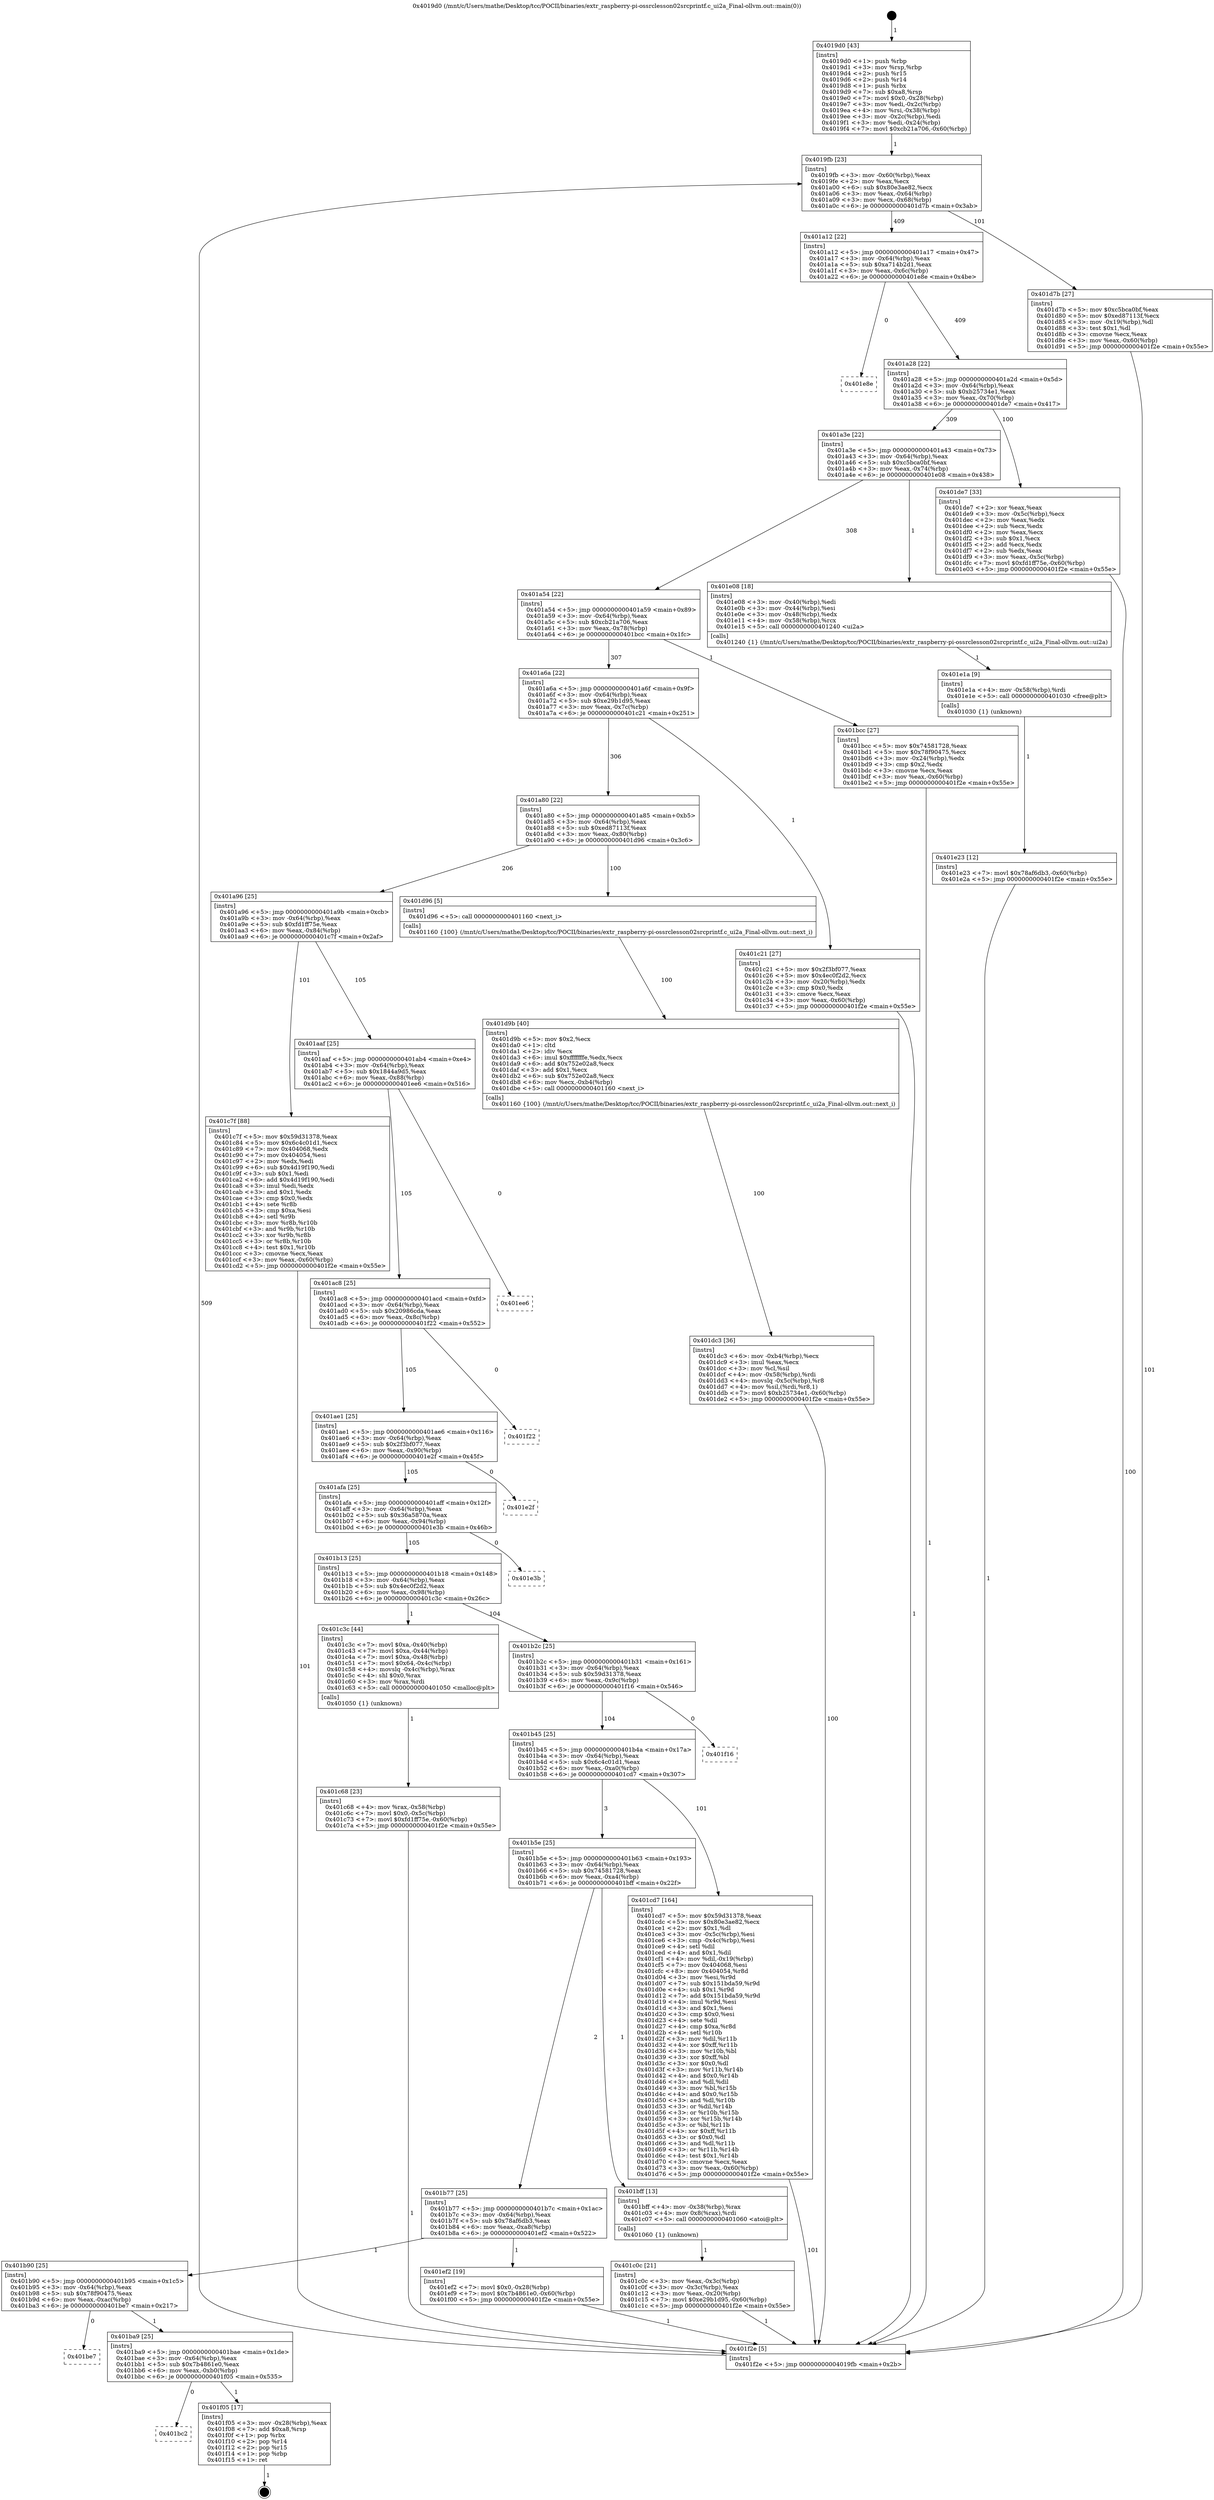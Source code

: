 digraph "0x4019d0" {
  label = "0x4019d0 (/mnt/c/Users/mathe/Desktop/tcc/POCII/binaries/extr_raspberry-pi-ossrclesson02srcprintf.c_ui2a_Final-ollvm.out::main(0))"
  labelloc = "t"
  node[shape=record]

  Entry [label="",width=0.3,height=0.3,shape=circle,fillcolor=black,style=filled]
  "0x4019fb" [label="{
     0x4019fb [23]\l
     | [instrs]\l
     &nbsp;&nbsp;0x4019fb \<+3\>: mov -0x60(%rbp),%eax\l
     &nbsp;&nbsp;0x4019fe \<+2\>: mov %eax,%ecx\l
     &nbsp;&nbsp;0x401a00 \<+6\>: sub $0x80e3ae82,%ecx\l
     &nbsp;&nbsp;0x401a06 \<+3\>: mov %eax,-0x64(%rbp)\l
     &nbsp;&nbsp;0x401a09 \<+3\>: mov %ecx,-0x68(%rbp)\l
     &nbsp;&nbsp;0x401a0c \<+6\>: je 0000000000401d7b \<main+0x3ab\>\l
  }"]
  "0x401d7b" [label="{
     0x401d7b [27]\l
     | [instrs]\l
     &nbsp;&nbsp;0x401d7b \<+5\>: mov $0xc5bca0bf,%eax\l
     &nbsp;&nbsp;0x401d80 \<+5\>: mov $0xed87113f,%ecx\l
     &nbsp;&nbsp;0x401d85 \<+3\>: mov -0x19(%rbp),%dl\l
     &nbsp;&nbsp;0x401d88 \<+3\>: test $0x1,%dl\l
     &nbsp;&nbsp;0x401d8b \<+3\>: cmovne %ecx,%eax\l
     &nbsp;&nbsp;0x401d8e \<+3\>: mov %eax,-0x60(%rbp)\l
     &nbsp;&nbsp;0x401d91 \<+5\>: jmp 0000000000401f2e \<main+0x55e\>\l
  }"]
  "0x401a12" [label="{
     0x401a12 [22]\l
     | [instrs]\l
     &nbsp;&nbsp;0x401a12 \<+5\>: jmp 0000000000401a17 \<main+0x47\>\l
     &nbsp;&nbsp;0x401a17 \<+3\>: mov -0x64(%rbp),%eax\l
     &nbsp;&nbsp;0x401a1a \<+5\>: sub $0xa714b2d1,%eax\l
     &nbsp;&nbsp;0x401a1f \<+3\>: mov %eax,-0x6c(%rbp)\l
     &nbsp;&nbsp;0x401a22 \<+6\>: je 0000000000401e8e \<main+0x4be\>\l
  }"]
  Exit [label="",width=0.3,height=0.3,shape=circle,fillcolor=black,style=filled,peripheries=2]
  "0x401e8e" [label="{
     0x401e8e\l
  }", style=dashed]
  "0x401a28" [label="{
     0x401a28 [22]\l
     | [instrs]\l
     &nbsp;&nbsp;0x401a28 \<+5\>: jmp 0000000000401a2d \<main+0x5d\>\l
     &nbsp;&nbsp;0x401a2d \<+3\>: mov -0x64(%rbp),%eax\l
     &nbsp;&nbsp;0x401a30 \<+5\>: sub $0xb25734e1,%eax\l
     &nbsp;&nbsp;0x401a35 \<+3\>: mov %eax,-0x70(%rbp)\l
     &nbsp;&nbsp;0x401a38 \<+6\>: je 0000000000401de7 \<main+0x417\>\l
  }"]
  "0x401bc2" [label="{
     0x401bc2\l
  }", style=dashed]
  "0x401de7" [label="{
     0x401de7 [33]\l
     | [instrs]\l
     &nbsp;&nbsp;0x401de7 \<+2\>: xor %eax,%eax\l
     &nbsp;&nbsp;0x401de9 \<+3\>: mov -0x5c(%rbp),%ecx\l
     &nbsp;&nbsp;0x401dec \<+2\>: mov %eax,%edx\l
     &nbsp;&nbsp;0x401dee \<+2\>: sub %ecx,%edx\l
     &nbsp;&nbsp;0x401df0 \<+2\>: mov %eax,%ecx\l
     &nbsp;&nbsp;0x401df2 \<+3\>: sub $0x1,%ecx\l
     &nbsp;&nbsp;0x401df5 \<+2\>: add %ecx,%edx\l
     &nbsp;&nbsp;0x401df7 \<+2\>: sub %edx,%eax\l
     &nbsp;&nbsp;0x401df9 \<+3\>: mov %eax,-0x5c(%rbp)\l
     &nbsp;&nbsp;0x401dfc \<+7\>: movl $0xfd1ff75e,-0x60(%rbp)\l
     &nbsp;&nbsp;0x401e03 \<+5\>: jmp 0000000000401f2e \<main+0x55e\>\l
  }"]
  "0x401a3e" [label="{
     0x401a3e [22]\l
     | [instrs]\l
     &nbsp;&nbsp;0x401a3e \<+5\>: jmp 0000000000401a43 \<main+0x73\>\l
     &nbsp;&nbsp;0x401a43 \<+3\>: mov -0x64(%rbp),%eax\l
     &nbsp;&nbsp;0x401a46 \<+5\>: sub $0xc5bca0bf,%eax\l
     &nbsp;&nbsp;0x401a4b \<+3\>: mov %eax,-0x74(%rbp)\l
     &nbsp;&nbsp;0x401a4e \<+6\>: je 0000000000401e08 \<main+0x438\>\l
  }"]
  "0x401f05" [label="{
     0x401f05 [17]\l
     | [instrs]\l
     &nbsp;&nbsp;0x401f05 \<+3\>: mov -0x28(%rbp),%eax\l
     &nbsp;&nbsp;0x401f08 \<+7\>: add $0xa8,%rsp\l
     &nbsp;&nbsp;0x401f0f \<+1\>: pop %rbx\l
     &nbsp;&nbsp;0x401f10 \<+2\>: pop %r14\l
     &nbsp;&nbsp;0x401f12 \<+2\>: pop %r15\l
     &nbsp;&nbsp;0x401f14 \<+1\>: pop %rbp\l
     &nbsp;&nbsp;0x401f15 \<+1\>: ret\l
  }"]
  "0x401e08" [label="{
     0x401e08 [18]\l
     | [instrs]\l
     &nbsp;&nbsp;0x401e08 \<+3\>: mov -0x40(%rbp),%edi\l
     &nbsp;&nbsp;0x401e0b \<+3\>: mov -0x44(%rbp),%esi\l
     &nbsp;&nbsp;0x401e0e \<+3\>: mov -0x48(%rbp),%edx\l
     &nbsp;&nbsp;0x401e11 \<+4\>: mov -0x58(%rbp),%rcx\l
     &nbsp;&nbsp;0x401e15 \<+5\>: call 0000000000401240 \<ui2a\>\l
     | [calls]\l
     &nbsp;&nbsp;0x401240 \{1\} (/mnt/c/Users/mathe/Desktop/tcc/POCII/binaries/extr_raspberry-pi-ossrclesson02srcprintf.c_ui2a_Final-ollvm.out::ui2a)\l
  }"]
  "0x401a54" [label="{
     0x401a54 [22]\l
     | [instrs]\l
     &nbsp;&nbsp;0x401a54 \<+5\>: jmp 0000000000401a59 \<main+0x89\>\l
     &nbsp;&nbsp;0x401a59 \<+3\>: mov -0x64(%rbp),%eax\l
     &nbsp;&nbsp;0x401a5c \<+5\>: sub $0xcb21a706,%eax\l
     &nbsp;&nbsp;0x401a61 \<+3\>: mov %eax,-0x78(%rbp)\l
     &nbsp;&nbsp;0x401a64 \<+6\>: je 0000000000401bcc \<main+0x1fc\>\l
  }"]
  "0x401ba9" [label="{
     0x401ba9 [25]\l
     | [instrs]\l
     &nbsp;&nbsp;0x401ba9 \<+5\>: jmp 0000000000401bae \<main+0x1de\>\l
     &nbsp;&nbsp;0x401bae \<+3\>: mov -0x64(%rbp),%eax\l
     &nbsp;&nbsp;0x401bb1 \<+5\>: sub $0x7b4861e0,%eax\l
     &nbsp;&nbsp;0x401bb6 \<+6\>: mov %eax,-0xb0(%rbp)\l
     &nbsp;&nbsp;0x401bbc \<+6\>: je 0000000000401f05 \<main+0x535\>\l
  }"]
  "0x401bcc" [label="{
     0x401bcc [27]\l
     | [instrs]\l
     &nbsp;&nbsp;0x401bcc \<+5\>: mov $0x74581728,%eax\l
     &nbsp;&nbsp;0x401bd1 \<+5\>: mov $0x78f90475,%ecx\l
     &nbsp;&nbsp;0x401bd6 \<+3\>: mov -0x24(%rbp),%edx\l
     &nbsp;&nbsp;0x401bd9 \<+3\>: cmp $0x2,%edx\l
     &nbsp;&nbsp;0x401bdc \<+3\>: cmovne %ecx,%eax\l
     &nbsp;&nbsp;0x401bdf \<+3\>: mov %eax,-0x60(%rbp)\l
     &nbsp;&nbsp;0x401be2 \<+5\>: jmp 0000000000401f2e \<main+0x55e\>\l
  }"]
  "0x401a6a" [label="{
     0x401a6a [22]\l
     | [instrs]\l
     &nbsp;&nbsp;0x401a6a \<+5\>: jmp 0000000000401a6f \<main+0x9f\>\l
     &nbsp;&nbsp;0x401a6f \<+3\>: mov -0x64(%rbp),%eax\l
     &nbsp;&nbsp;0x401a72 \<+5\>: sub $0xe29b1d95,%eax\l
     &nbsp;&nbsp;0x401a77 \<+3\>: mov %eax,-0x7c(%rbp)\l
     &nbsp;&nbsp;0x401a7a \<+6\>: je 0000000000401c21 \<main+0x251\>\l
  }"]
  "0x401f2e" [label="{
     0x401f2e [5]\l
     | [instrs]\l
     &nbsp;&nbsp;0x401f2e \<+5\>: jmp 00000000004019fb \<main+0x2b\>\l
  }"]
  "0x4019d0" [label="{
     0x4019d0 [43]\l
     | [instrs]\l
     &nbsp;&nbsp;0x4019d0 \<+1\>: push %rbp\l
     &nbsp;&nbsp;0x4019d1 \<+3\>: mov %rsp,%rbp\l
     &nbsp;&nbsp;0x4019d4 \<+2\>: push %r15\l
     &nbsp;&nbsp;0x4019d6 \<+2\>: push %r14\l
     &nbsp;&nbsp;0x4019d8 \<+1\>: push %rbx\l
     &nbsp;&nbsp;0x4019d9 \<+7\>: sub $0xa8,%rsp\l
     &nbsp;&nbsp;0x4019e0 \<+7\>: movl $0x0,-0x28(%rbp)\l
     &nbsp;&nbsp;0x4019e7 \<+3\>: mov %edi,-0x2c(%rbp)\l
     &nbsp;&nbsp;0x4019ea \<+4\>: mov %rsi,-0x38(%rbp)\l
     &nbsp;&nbsp;0x4019ee \<+3\>: mov -0x2c(%rbp),%edi\l
     &nbsp;&nbsp;0x4019f1 \<+3\>: mov %edi,-0x24(%rbp)\l
     &nbsp;&nbsp;0x4019f4 \<+7\>: movl $0xcb21a706,-0x60(%rbp)\l
  }"]
  "0x401be7" [label="{
     0x401be7\l
  }", style=dashed]
  "0x401c21" [label="{
     0x401c21 [27]\l
     | [instrs]\l
     &nbsp;&nbsp;0x401c21 \<+5\>: mov $0x2f3bf077,%eax\l
     &nbsp;&nbsp;0x401c26 \<+5\>: mov $0x4ec0f2d2,%ecx\l
     &nbsp;&nbsp;0x401c2b \<+3\>: mov -0x20(%rbp),%edx\l
     &nbsp;&nbsp;0x401c2e \<+3\>: cmp $0x0,%edx\l
     &nbsp;&nbsp;0x401c31 \<+3\>: cmove %ecx,%eax\l
     &nbsp;&nbsp;0x401c34 \<+3\>: mov %eax,-0x60(%rbp)\l
     &nbsp;&nbsp;0x401c37 \<+5\>: jmp 0000000000401f2e \<main+0x55e\>\l
  }"]
  "0x401a80" [label="{
     0x401a80 [22]\l
     | [instrs]\l
     &nbsp;&nbsp;0x401a80 \<+5\>: jmp 0000000000401a85 \<main+0xb5\>\l
     &nbsp;&nbsp;0x401a85 \<+3\>: mov -0x64(%rbp),%eax\l
     &nbsp;&nbsp;0x401a88 \<+5\>: sub $0xed87113f,%eax\l
     &nbsp;&nbsp;0x401a8d \<+3\>: mov %eax,-0x80(%rbp)\l
     &nbsp;&nbsp;0x401a90 \<+6\>: je 0000000000401d96 \<main+0x3c6\>\l
  }"]
  "0x401b90" [label="{
     0x401b90 [25]\l
     | [instrs]\l
     &nbsp;&nbsp;0x401b90 \<+5\>: jmp 0000000000401b95 \<main+0x1c5\>\l
     &nbsp;&nbsp;0x401b95 \<+3\>: mov -0x64(%rbp),%eax\l
     &nbsp;&nbsp;0x401b98 \<+5\>: sub $0x78f90475,%eax\l
     &nbsp;&nbsp;0x401b9d \<+6\>: mov %eax,-0xac(%rbp)\l
     &nbsp;&nbsp;0x401ba3 \<+6\>: je 0000000000401be7 \<main+0x217\>\l
  }"]
  "0x401d96" [label="{
     0x401d96 [5]\l
     | [instrs]\l
     &nbsp;&nbsp;0x401d96 \<+5\>: call 0000000000401160 \<next_i\>\l
     | [calls]\l
     &nbsp;&nbsp;0x401160 \{100\} (/mnt/c/Users/mathe/Desktop/tcc/POCII/binaries/extr_raspberry-pi-ossrclesson02srcprintf.c_ui2a_Final-ollvm.out::next_i)\l
  }"]
  "0x401a96" [label="{
     0x401a96 [25]\l
     | [instrs]\l
     &nbsp;&nbsp;0x401a96 \<+5\>: jmp 0000000000401a9b \<main+0xcb\>\l
     &nbsp;&nbsp;0x401a9b \<+3\>: mov -0x64(%rbp),%eax\l
     &nbsp;&nbsp;0x401a9e \<+5\>: sub $0xfd1ff75e,%eax\l
     &nbsp;&nbsp;0x401aa3 \<+6\>: mov %eax,-0x84(%rbp)\l
     &nbsp;&nbsp;0x401aa9 \<+6\>: je 0000000000401c7f \<main+0x2af\>\l
  }"]
  "0x401ef2" [label="{
     0x401ef2 [19]\l
     | [instrs]\l
     &nbsp;&nbsp;0x401ef2 \<+7\>: movl $0x0,-0x28(%rbp)\l
     &nbsp;&nbsp;0x401ef9 \<+7\>: movl $0x7b4861e0,-0x60(%rbp)\l
     &nbsp;&nbsp;0x401f00 \<+5\>: jmp 0000000000401f2e \<main+0x55e\>\l
  }"]
  "0x401c7f" [label="{
     0x401c7f [88]\l
     | [instrs]\l
     &nbsp;&nbsp;0x401c7f \<+5\>: mov $0x59d31378,%eax\l
     &nbsp;&nbsp;0x401c84 \<+5\>: mov $0x6c4c01d1,%ecx\l
     &nbsp;&nbsp;0x401c89 \<+7\>: mov 0x404068,%edx\l
     &nbsp;&nbsp;0x401c90 \<+7\>: mov 0x404054,%esi\l
     &nbsp;&nbsp;0x401c97 \<+2\>: mov %edx,%edi\l
     &nbsp;&nbsp;0x401c99 \<+6\>: sub $0x4d19f190,%edi\l
     &nbsp;&nbsp;0x401c9f \<+3\>: sub $0x1,%edi\l
     &nbsp;&nbsp;0x401ca2 \<+6\>: add $0x4d19f190,%edi\l
     &nbsp;&nbsp;0x401ca8 \<+3\>: imul %edi,%edx\l
     &nbsp;&nbsp;0x401cab \<+3\>: and $0x1,%edx\l
     &nbsp;&nbsp;0x401cae \<+3\>: cmp $0x0,%edx\l
     &nbsp;&nbsp;0x401cb1 \<+4\>: sete %r8b\l
     &nbsp;&nbsp;0x401cb5 \<+3\>: cmp $0xa,%esi\l
     &nbsp;&nbsp;0x401cb8 \<+4\>: setl %r9b\l
     &nbsp;&nbsp;0x401cbc \<+3\>: mov %r8b,%r10b\l
     &nbsp;&nbsp;0x401cbf \<+3\>: and %r9b,%r10b\l
     &nbsp;&nbsp;0x401cc2 \<+3\>: xor %r9b,%r8b\l
     &nbsp;&nbsp;0x401cc5 \<+3\>: or %r8b,%r10b\l
     &nbsp;&nbsp;0x401cc8 \<+4\>: test $0x1,%r10b\l
     &nbsp;&nbsp;0x401ccc \<+3\>: cmovne %ecx,%eax\l
     &nbsp;&nbsp;0x401ccf \<+3\>: mov %eax,-0x60(%rbp)\l
     &nbsp;&nbsp;0x401cd2 \<+5\>: jmp 0000000000401f2e \<main+0x55e\>\l
  }"]
  "0x401aaf" [label="{
     0x401aaf [25]\l
     | [instrs]\l
     &nbsp;&nbsp;0x401aaf \<+5\>: jmp 0000000000401ab4 \<main+0xe4\>\l
     &nbsp;&nbsp;0x401ab4 \<+3\>: mov -0x64(%rbp),%eax\l
     &nbsp;&nbsp;0x401ab7 \<+5\>: sub $0x1844a9d5,%eax\l
     &nbsp;&nbsp;0x401abc \<+6\>: mov %eax,-0x88(%rbp)\l
     &nbsp;&nbsp;0x401ac2 \<+6\>: je 0000000000401ee6 \<main+0x516\>\l
  }"]
  "0x401e23" [label="{
     0x401e23 [12]\l
     | [instrs]\l
     &nbsp;&nbsp;0x401e23 \<+7\>: movl $0x78af6db3,-0x60(%rbp)\l
     &nbsp;&nbsp;0x401e2a \<+5\>: jmp 0000000000401f2e \<main+0x55e\>\l
  }"]
  "0x401ee6" [label="{
     0x401ee6\l
  }", style=dashed]
  "0x401ac8" [label="{
     0x401ac8 [25]\l
     | [instrs]\l
     &nbsp;&nbsp;0x401ac8 \<+5\>: jmp 0000000000401acd \<main+0xfd\>\l
     &nbsp;&nbsp;0x401acd \<+3\>: mov -0x64(%rbp),%eax\l
     &nbsp;&nbsp;0x401ad0 \<+5\>: sub $0x20986cda,%eax\l
     &nbsp;&nbsp;0x401ad5 \<+6\>: mov %eax,-0x8c(%rbp)\l
     &nbsp;&nbsp;0x401adb \<+6\>: je 0000000000401f22 \<main+0x552\>\l
  }"]
  "0x401e1a" [label="{
     0x401e1a [9]\l
     | [instrs]\l
     &nbsp;&nbsp;0x401e1a \<+4\>: mov -0x58(%rbp),%rdi\l
     &nbsp;&nbsp;0x401e1e \<+5\>: call 0000000000401030 \<free@plt\>\l
     | [calls]\l
     &nbsp;&nbsp;0x401030 \{1\} (unknown)\l
  }"]
  "0x401f22" [label="{
     0x401f22\l
  }", style=dashed]
  "0x401ae1" [label="{
     0x401ae1 [25]\l
     | [instrs]\l
     &nbsp;&nbsp;0x401ae1 \<+5\>: jmp 0000000000401ae6 \<main+0x116\>\l
     &nbsp;&nbsp;0x401ae6 \<+3\>: mov -0x64(%rbp),%eax\l
     &nbsp;&nbsp;0x401ae9 \<+5\>: sub $0x2f3bf077,%eax\l
     &nbsp;&nbsp;0x401aee \<+6\>: mov %eax,-0x90(%rbp)\l
     &nbsp;&nbsp;0x401af4 \<+6\>: je 0000000000401e2f \<main+0x45f\>\l
  }"]
  "0x401dc3" [label="{
     0x401dc3 [36]\l
     | [instrs]\l
     &nbsp;&nbsp;0x401dc3 \<+6\>: mov -0xb4(%rbp),%ecx\l
     &nbsp;&nbsp;0x401dc9 \<+3\>: imul %eax,%ecx\l
     &nbsp;&nbsp;0x401dcc \<+3\>: mov %cl,%sil\l
     &nbsp;&nbsp;0x401dcf \<+4\>: mov -0x58(%rbp),%rdi\l
     &nbsp;&nbsp;0x401dd3 \<+4\>: movslq -0x5c(%rbp),%r8\l
     &nbsp;&nbsp;0x401dd7 \<+4\>: mov %sil,(%rdi,%r8,1)\l
     &nbsp;&nbsp;0x401ddb \<+7\>: movl $0xb25734e1,-0x60(%rbp)\l
     &nbsp;&nbsp;0x401de2 \<+5\>: jmp 0000000000401f2e \<main+0x55e\>\l
  }"]
  "0x401e2f" [label="{
     0x401e2f\l
  }", style=dashed]
  "0x401afa" [label="{
     0x401afa [25]\l
     | [instrs]\l
     &nbsp;&nbsp;0x401afa \<+5\>: jmp 0000000000401aff \<main+0x12f\>\l
     &nbsp;&nbsp;0x401aff \<+3\>: mov -0x64(%rbp),%eax\l
     &nbsp;&nbsp;0x401b02 \<+5\>: sub $0x36a5870a,%eax\l
     &nbsp;&nbsp;0x401b07 \<+6\>: mov %eax,-0x94(%rbp)\l
     &nbsp;&nbsp;0x401b0d \<+6\>: je 0000000000401e3b \<main+0x46b\>\l
  }"]
  "0x401d9b" [label="{
     0x401d9b [40]\l
     | [instrs]\l
     &nbsp;&nbsp;0x401d9b \<+5\>: mov $0x2,%ecx\l
     &nbsp;&nbsp;0x401da0 \<+1\>: cltd\l
     &nbsp;&nbsp;0x401da1 \<+2\>: idiv %ecx\l
     &nbsp;&nbsp;0x401da3 \<+6\>: imul $0xfffffffe,%edx,%ecx\l
     &nbsp;&nbsp;0x401da9 \<+6\>: add $0x752e02a8,%ecx\l
     &nbsp;&nbsp;0x401daf \<+3\>: add $0x1,%ecx\l
     &nbsp;&nbsp;0x401db2 \<+6\>: sub $0x752e02a8,%ecx\l
     &nbsp;&nbsp;0x401db8 \<+6\>: mov %ecx,-0xb4(%rbp)\l
     &nbsp;&nbsp;0x401dbe \<+5\>: call 0000000000401160 \<next_i\>\l
     | [calls]\l
     &nbsp;&nbsp;0x401160 \{100\} (/mnt/c/Users/mathe/Desktop/tcc/POCII/binaries/extr_raspberry-pi-ossrclesson02srcprintf.c_ui2a_Final-ollvm.out::next_i)\l
  }"]
  "0x401e3b" [label="{
     0x401e3b\l
  }", style=dashed]
  "0x401b13" [label="{
     0x401b13 [25]\l
     | [instrs]\l
     &nbsp;&nbsp;0x401b13 \<+5\>: jmp 0000000000401b18 \<main+0x148\>\l
     &nbsp;&nbsp;0x401b18 \<+3\>: mov -0x64(%rbp),%eax\l
     &nbsp;&nbsp;0x401b1b \<+5\>: sub $0x4ec0f2d2,%eax\l
     &nbsp;&nbsp;0x401b20 \<+6\>: mov %eax,-0x98(%rbp)\l
     &nbsp;&nbsp;0x401b26 \<+6\>: je 0000000000401c3c \<main+0x26c\>\l
  }"]
  "0x401c68" [label="{
     0x401c68 [23]\l
     | [instrs]\l
     &nbsp;&nbsp;0x401c68 \<+4\>: mov %rax,-0x58(%rbp)\l
     &nbsp;&nbsp;0x401c6c \<+7\>: movl $0x0,-0x5c(%rbp)\l
     &nbsp;&nbsp;0x401c73 \<+7\>: movl $0xfd1ff75e,-0x60(%rbp)\l
     &nbsp;&nbsp;0x401c7a \<+5\>: jmp 0000000000401f2e \<main+0x55e\>\l
  }"]
  "0x401c3c" [label="{
     0x401c3c [44]\l
     | [instrs]\l
     &nbsp;&nbsp;0x401c3c \<+7\>: movl $0xa,-0x40(%rbp)\l
     &nbsp;&nbsp;0x401c43 \<+7\>: movl $0xa,-0x44(%rbp)\l
     &nbsp;&nbsp;0x401c4a \<+7\>: movl $0xa,-0x48(%rbp)\l
     &nbsp;&nbsp;0x401c51 \<+7\>: movl $0x64,-0x4c(%rbp)\l
     &nbsp;&nbsp;0x401c58 \<+4\>: movslq -0x4c(%rbp),%rax\l
     &nbsp;&nbsp;0x401c5c \<+4\>: shl $0x0,%rax\l
     &nbsp;&nbsp;0x401c60 \<+3\>: mov %rax,%rdi\l
     &nbsp;&nbsp;0x401c63 \<+5\>: call 0000000000401050 \<malloc@plt\>\l
     | [calls]\l
     &nbsp;&nbsp;0x401050 \{1\} (unknown)\l
  }"]
  "0x401b2c" [label="{
     0x401b2c [25]\l
     | [instrs]\l
     &nbsp;&nbsp;0x401b2c \<+5\>: jmp 0000000000401b31 \<main+0x161\>\l
     &nbsp;&nbsp;0x401b31 \<+3\>: mov -0x64(%rbp),%eax\l
     &nbsp;&nbsp;0x401b34 \<+5\>: sub $0x59d31378,%eax\l
     &nbsp;&nbsp;0x401b39 \<+6\>: mov %eax,-0x9c(%rbp)\l
     &nbsp;&nbsp;0x401b3f \<+6\>: je 0000000000401f16 \<main+0x546\>\l
  }"]
  "0x401c0c" [label="{
     0x401c0c [21]\l
     | [instrs]\l
     &nbsp;&nbsp;0x401c0c \<+3\>: mov %eax,-0x3c(%rbp)\l
     &nbsp;&nbsp;0x401c0f \<+3\>: mov -0x3c(%rbp),%eax\l
     &nbsp;&nbsp;0x401c12 \<+3\>: mov %eax,-0x20(%rbp)\l
     &nbsp;&nbsp;0x401c15 \<+7\>: movl $0xe29b1d95,-0x60(%rbp)\l
     &nbsp;&nbsp;0x401c1c \<+5\>: jmp 0000000000401f2e \<main+0x55e\>\l
  }"]
  "0x401f16" [label="{
     0x401f16\l
  }", style=dashed]
  "0x401b45" [label="{
     0x401b45 [25]\l
     | [instrs]\l
     &nbsp;&nbsp;0x401b45 \<+5\>: jmp 0000000000401b4a \<main+0x17a\>\l
     &nbsp;&nbsp;0x401b4a \<+3\>: mov -0x64(%rbp),%eax\l
     &nbsp;&nbsp;0x401b4d \<+5\>: sub $0x6c4c01d1,%eax\l
     &nbsp;&nbsp;0x401b52 \<+6\>: mov %eax,-0xa0(%rbp)\l
     &nbsp;&nbsp;0x401b58 \<+6\>: je 0000000000401cd7 \<main+0x307\>\l
  }"]
  "0x401b77" [label="{
     0x401b77 [25]\l
     | [instrs]\l
     &nbsp;&nbsp;0x401b77 \<+5\>: jmp 0000000000401b7c \<main+0x1ac\>\l
     &nbsp;&nbsp;0x401b7c \<+3\>: mov -0x64(%rbp),%eax\l
     &nbsp;&nbsp;0x401b7f \<+5\>: sub $0x78af6db3,%eax\l
     &nbsp;&nbsp;0x401b84 \<+6\>: mov %eax,-0xa8(%rbp)\l
     &nbsp;&nbsp;0x401b8a \<+6\>: je 0000000000401ef2 \<main+0x522\>\l
  }"]
  "0x401cd7" [label="{
     0x401cd7 [164]\l
     | [instrs]\l
     &nbsp;&nbsp;0x401cd7 \<+5\>: mov $0x59d31378,%eax\l
     &nbsp;&nbsp;0x401cdc \<+5\>: mov $0x80e3ae82,%ecx\l
     &nbsp;&nbsp;0x401ce1 \<+2\>: mov $0x1,%dl\l
     &nbsp;&nbsp;0x401ce3 \<+3\>: mov -0x5c(%rbp),%esi\l
     &nbsp;&nbsp;0x401ce6 \<+3\>: cmp -0x4c(%rbp),%esi\l
     &nbsp;&nbsp;0x401ce9 \<+4\>: setl %dil\l
     &nbsp;&nbsp;0x401ced \<+4\>: and $0x1,%dil\l
     &nbsp;&nbsp;0x401cf1 \<+4\>: mov %dil,-0x19(%rbp)\l
     &nbsp;&nbsp;0x401cf5 \<+7\>: mov 0x404068,%esi\l
     &nbsp;&nbsp;0x401cfc \<+8\>: mov 0x404054,%r8d\l
     &nbsp;&nbsp;0x401d04 \<+3\>: mov %esi,%r9d\l
     &nbsp;&nbsp;0x401d07 \<+7\>: sub $0x151bda59,%r9d\l
     &nbsp;&nbsp;0x401d0e \<+4\>: sub $0x1,%r9d\l
     &nbsp;&nbsp;0x401d12 \<+7\>: add $0x151bda59,%r9d\l
     &nbsp;&nbsp;0x401d19 \<+4\>: imul %r9d,%esi\l
     &nbsp;&nbsp;0x401d1d \<+3\>: and $0x1,%esi\l
     &nbsp;&nbsp;0x401d20 \<+3\>: cmp $0x0,%esi\l
     &nbsp;&nbsp;0x401d23 \<+4\>: sete %dil\l
     &nbsp;&nbsp;0x401d27 \<+4\>: cmp $0xa,%r8d\l
     &nbsp;&nbsp;0x401d2b \<+4\>: setl %r10b\l
     &nbsp;&nbsp;0x401d2f \<+3\>: mov %dil,%r11b\l
     &nbsp;&nbsp;0x401d32 \<+4\>: xor $0xff,%r11b\l
     &nbsp;&nbsp;0x401d36 \<+3\>: mov %r10b,%bl\l
     &nbsp;&nbsp;0x401d39 \<+3\>: xor $0xff,%bl\l
     &nbsp;&nbsp;0x401d3c \<+3\>: xor $0x0,%dl\l
     &nbsp;&nbsp;0x401d3f \<+3\>: mov %r11b,%r14b\l
     &nbsp;&nbsp;0x401d42 \<+4\>: and $0x0,%r14b\l
     &nbsp;&nbsp;0x401d46 \<+3\>: and %dl,%dil\l
     &nbsp;&nbsp;0x401d49 \<+3\>: mov %bl,%r15b\l
     &nbsp;&nbsp;0x401d4c \<+4\>: and $0x0,%r15b\l
     &nbsp;&nbsp;0x401d50 \<+3\>: and %dl,%r10b\l
     &nbsp;&nbsp;0x401d53 \<+3\>: or %dil,%r14b\l
     &nbsp;&nbsp;0x401d56 \<+3\>: or %r10b,%r15b\l
     &nbsp;&nbsp;0x401d59 \<+3\>: xor %r15b,%r14b\l
     &nbsp;&nbsp;0x401d5c \<+3\>: or %bl,%r11b\l
     &nbsp;&nbsp;0x401d5f \<+4\>: xor $0xff,%r11b\l
     &nbsp;&nbsp;0x401d63 \<+3\>: or $0x0,%dl\l
     &nbsp;&nbsp;0x401d66 \<+3\>: and %dl,%r11b\l
     &nbsp;&nbsp;0x401d69 \<+3\>: or %r11b,%r14b\l
     &nbsp;&nbsp;0x401d6c \<+4\>: test $0x1,%r14b\l
     &nbsp;&nbsp;0x401d70 \<+3\>: cmovne %ecx,%eax\l
     &nbsp;&nbsp;0x401d73 \<+3\>: mov %eax,-0x60(%rbp)\l
     &nbsp;&nbsp;0x401d76 \<+5\>: jmp 0000000000401f2e \<main+0x55e\>\l
  }"]
  "0x401b5e" [label="{
     0x401b5e [25]\l
     | [instrs]\l
     &nbsp;&nbsp;0x401b5e \<+5\>: jmp 0000000000401b63 \<main+0x193\>\l
     &nbsp;&nbsp;0x401b63 \<+3\>: mov -0x64(%rbp),%eax\l
     &nbsp;&nbsp;0x401b66 \<+5\>: sub $0x74581728,%eax\l
     &nbsp;&nbsp;0x401b6b \<+6\>: mov %eax,-0xa4(%rbp)\l
     &nbsp;&nbsp;0x401b71 \<+6\>: je 0000000000401bff \<main+0x22f\>\l
  }"]
  "0x401bff" [label="{
     0x401bff [13]\l
     | [instrs]\l
     &nbsp;&nbsp;0x401bff \<+4\>: mov -0x38(%rbp),%rax\l
     &nbsp;&nbsp;0x401c03 \<+4\>: mov 0x8(%rax),%rdi\l
     &nbsp;&nbsp;0x401c07 \<+5\>: call 0000000000401060 \<atoi@plt\>\l
     | [calls]\l
     &nbsp;&nbsp;0x401060 \{1\} (unknown)\l
  }"]
  Entry -> "0x4019d0" [label=" 1"]
  "0x4019fb" -> "0x401d7b" [label=" 101"]
  "0x4019fb" -> "0x401a12" [label=" 409"]
  "0x401f05" -> Exit [label=" 1"]
  "0x401a12" -> "0x401e8e" [label=" 0"]
  "0x401a12" -> "0x401a28" [label=" 409"]
  "0x401ba9" -> "0x401bc2" [label=" 0"]
  "0x401a28" -> "0x401de7" [label=" 100"]
  "0x401a28" -> "0x401a3e" [label=" 309"]
  "0x401ba9" -> "0x401f05" [label=" 1"]
  "0x401a3e" -> "0x401e08" [label=" 1"]
  "0x401a3e" -> "0x401a54" [label=" 308"]
  "0x401b90" -> "0x401ba9" [label=" 1"]
  "0x401a54" -> "0x401bcc" [label=" 1"]
  "0x401a54" -> "0x401a6a" [label=" 307"]
  "0x401bcc" -> "0x401f2e" [label=" 1"]
  "0x4019d0" -> "0x4019fb" [label=" 1"]
  "0x401f2e" -> "0x4019fb" [label=" 509"]
  "0x401b90" -> "0x401be7" [label=" 0"]
  "0x401a6a" -> "0x401c21" [label=" 1"]
  "0x401a6a" -> "0x401a80" [label=" 306"]
  "0x401ef2" -> "0x401f2e" [label=" 1"]
  "0x401a80" -> "0x401d96" [label=" 100"]
  "0x401a80" -> "0x401a96" [label=" 206"]
  "0x401b77" -> "0x401b90" [label=" 1"]
  "0x401a96" -> "0x401c7f" [label=" 101"]
  "0x401a96" -> "0x401aaf" [label=" 105"]
  "0x401b77" -> "0x401ef2" [label=" 1"]
  "0x401aaf" -> "0x401ee6" [label=" 0"]
  "0x401aaf" -> "0x401ac8" [label=" 105"]
  "0x401e23" -> "0x401f2e" [label=" 1"]
  "0x401ac8" -> "0x401f22" [label=" 0"]
  "0x401ac8" -> "0x401ae1" [label=" 105"]
  "0x401e1a" -> "0x401e23" [label=" 1"]
  "0x401ae1" -> "0x401e2f" [label=" 0"]
  "0x401ae1" -> "0x401afa" [label=" 105"]
  "0x401e08" -> "0x401e1a" [label=" 1"]
  "0x401afa" -> "0x401e3b" [label=" 0"]
  "0x401afa" -> "0x401b13" [label=" 105"]
  "0x401de7" -> "0x401f2e" [label=" 100"]
  "0x401b13" -> "0x401c3c" [label=" 1"]
  "0x401b13" -> "0x401b2c" [label=" 104"]
  "0x401dc3" -> "0x401f2e" [label=" 100"]
  "0x401b2c" -> "0x401f16" [label=" 0"]
  "0x401b2c" -> "0x401b45" [label=" 104"]
  "0x401d9b" -> "0x401dc3" [label=" 100"]
  "0x401b45" -> "0x401cd7" [label=" 101"]
  "0x401b45" -> "0x401b5e" [label=" 3"]
  "0x401d96" -> "0x401d9b" [label=" 100"]
  "0x401b5e" -> "0x401bff" [label=" 1"]
  "0x401b5e" -> "0x401b77" [label=" 2"]
  "0x401bff" -> "0x401c0c" [label=" 1"]
  "0x401c0c" -> "0x401f2e" [label=" 1"]
  "0x401c21" -> "0x401f2e" [label=" 1"]
  "0x401c3c" -> "0x401c68" [label=" 1"]
  "0x401c68" -> "0x401f2e" [label=" 1"]
  "0x401c7f" -> "0x401f2e" [label=" 101"]
  "0x401cd7" -> "0x401f2e" [label=" 101"]
  "0x401d7b" -> "0x401f2e" [label=" 101"]
}
